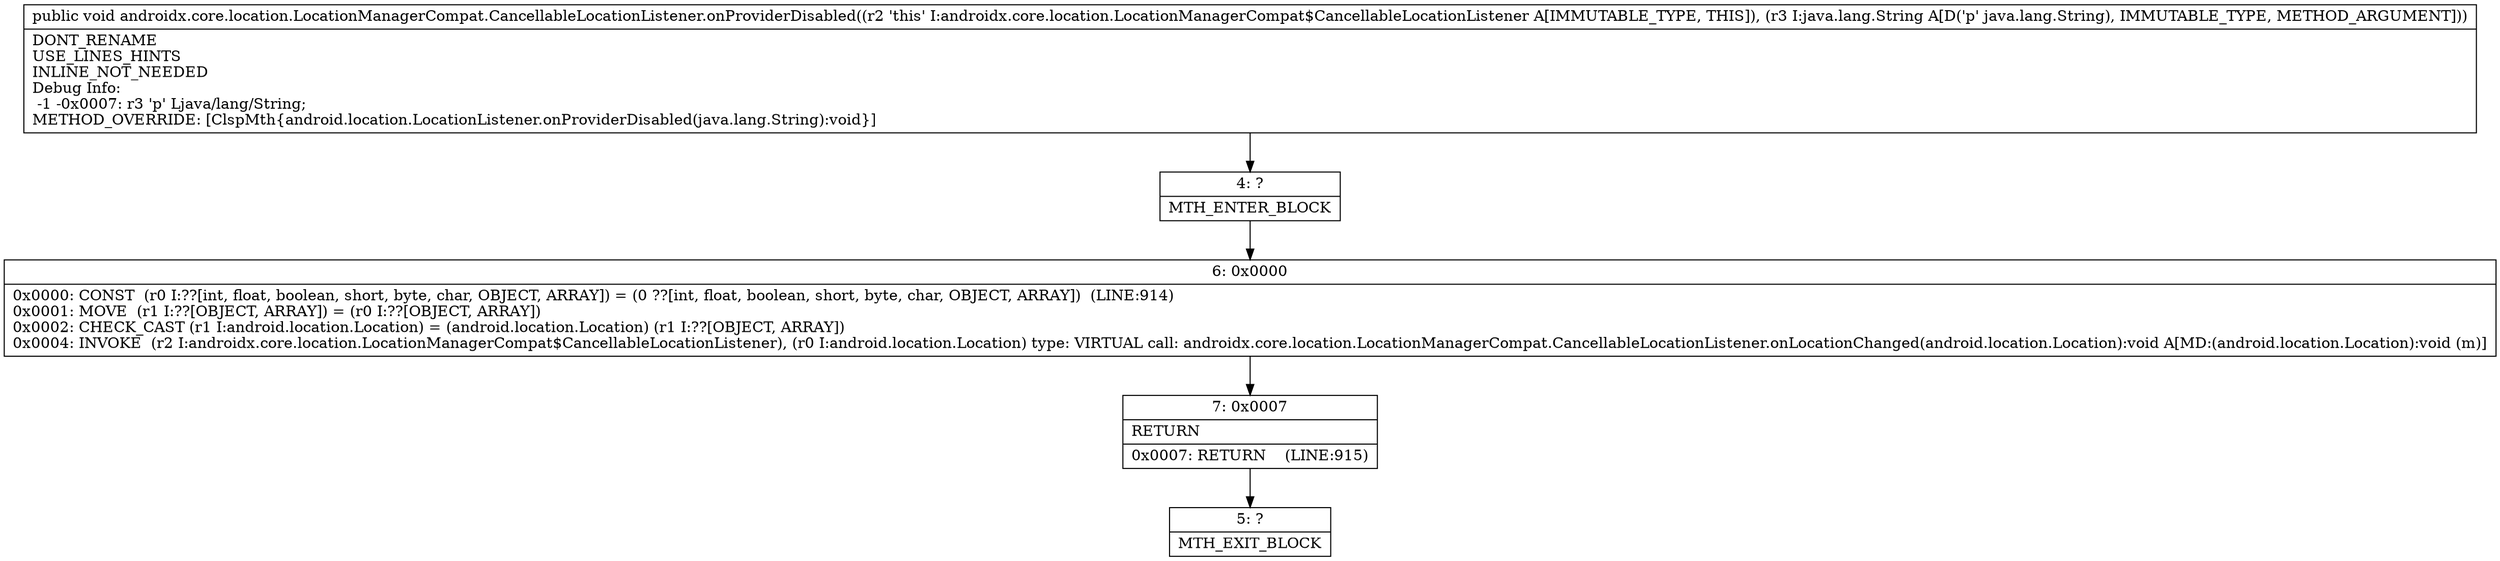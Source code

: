 digraph "CFG forandroidx.core.location.LocationManagerCompat.CancellableLocationListener.onProviderDisabled(Ljava\/lang\/String;)V" {
Node_4 [shape=record,label="{4\:\ ?|MTH_ENTER_BLOCK\l}"];
Node_6 [shape=record,label="{6\:\ 0x0000|0x0000: CONST  (r0 I:??[int, float, boolean, short, byte, char, OBJECT, ARRAY]) = (0 ??[int, float, boolean, short, byte, char, OBJECT, ARRAY])  (LINE:914)\l0x0001: MOVE  (r1 I:??[OBJECT, ARRAY]) = (r0 I:??[OBJECT, ARRAY]) \l0x0002: CHECK_CAST (r1 I:android.location.Location) = (android.location.Location) (r1 I:??[OBJECT, ARRAY]) \l0x0004: INVOKE  (r2 I:androidx.core.location.LocationManagerCompat$CancellableLocationListener), (r0 I:android.location.Location) type: VIRTUAL call: androidx.core.location.LocationManagerCompat.CancellableLocationListener.onLocationChanged(android.location.Location):void A[MD:(android.location.Location):void (m)]\l}"];
Node_7 [shape=record,label="{7\:\ 0x0007|RETURN\l|0x0007: RETURN    (LINE:915)\l}"];
Node_5 [shape=record,label="{5\:\ ?|MTH_EXIT_BLOCK\l}"];
MethodNode[shape=record,label="{public void androidx.core.location.LocationManagerCompat.CancellableLocationListener.onProviderDisabled((r2 'this' I:androidx.core.location.LocationManagerCompat$CancellableLocationListener A[IMMUTABLE_TYPE, THIS]), (r3 I:java.lang.String A[D('p' java.lang.String), IMMUTABLE_TYPE, METHOD_ARGUMENT]))  | DONT_RENAME\lUSE_LINES_HINTS\lINLINE_NOT_NEEDED\lDebug Info:\l  \-1 \-0x0007: r3 'p' Ljava\/lang\/String;\lMETHOD_OVERRIDE: [ClspMth\{android.location.LocationListener.onProviderDisabled(java.lang.String):void\}]\l}"];
MethodNode -> Node_4;Node_4 -> Node_6;
Node_6 -> Node_7;
Node_7 -> Node_5;
}

